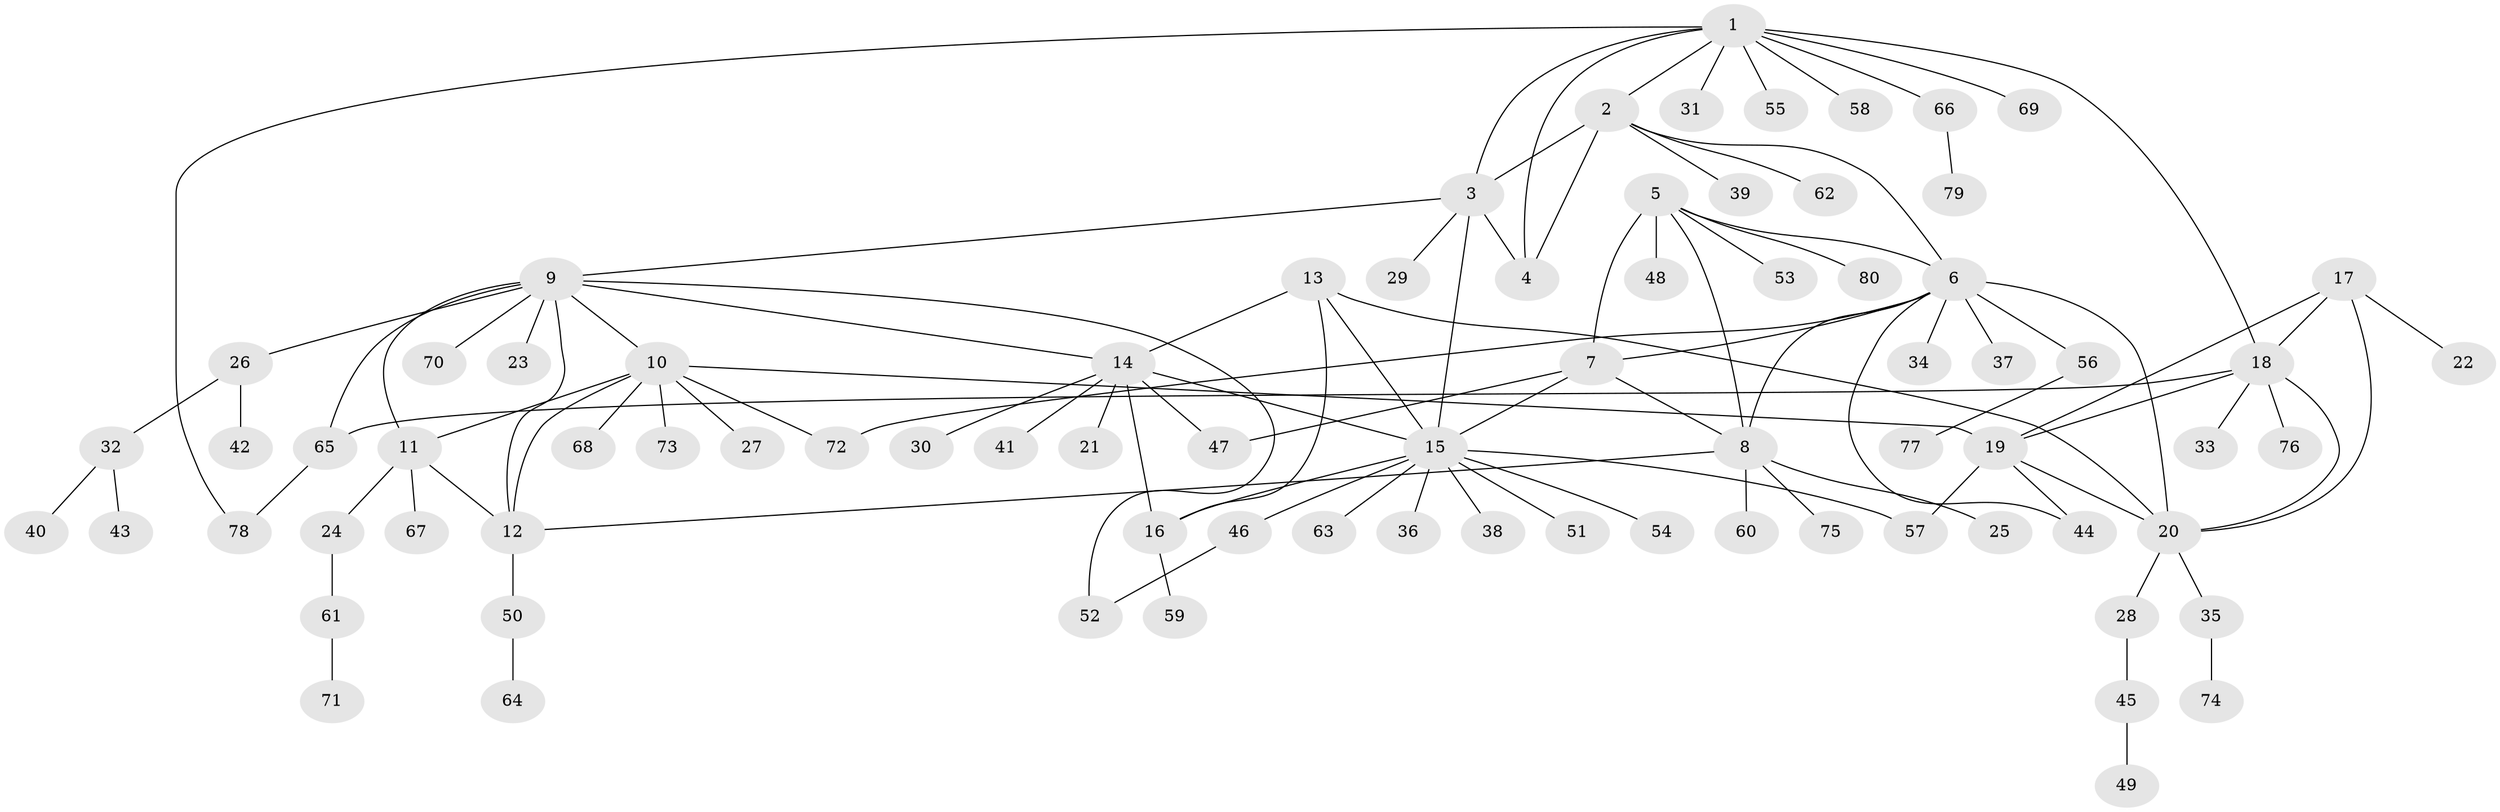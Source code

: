 // Generated by graph-tools (version 1.1) at 2025/26/03/09/25 03:26:34]
// undirected, 80 vertices, 107 edges
graph export_dot {
graph [start="1"]
  node [color=gray90,style=filled];
  1;
  2;
  3;
  4;
  5;
  6;
  7;
  8;
  9;
  10;
  11;
  12;
  13;
  14;
  15;
  16;
  17;
  18;
  19;
  20;
  21;
  22;
  23;
  24;
  25;
  26;
  27;
  28;
  29;
  30;
  31;
  32;
  33;
  34;
  35;
  36;
  37;
  38;
  39;
  40;
  41;
  42;
  43;
  44;
  45;
  46;
  47;
  48;
  49;
  50;
  51;
  52;
  53;
  54;
  55;
  56;
  57;
  58;
  59;
  60;
  61;
  62;
  63;
  64;
  65;
  66;
  67;
  68;
  69;
  70;
  71;
  72;
  73;
  74;
  75;
  76;
  77;
  78;
  79;
  80;
  1 -- 2;
  1 -- 3;
  1 -- 4;
  1 -- 18;
  1 -- 31;
  1 -- 55;
  1 -- 58;
  1 -- 66;
  1 -- 69;
  1 -- 78;
  2 -- 3;
  2 -- 4;
  2 -- 6;
  2 -- 39;
  2 -- 62;
  3 -- 4;
  3 -- 9;
  3 -- 15;
  3 -- 29;
  5 -- 6;
  5 -- 7;
  5 -- 8;
  5 -- 48;
  5 -- 53;
  5 -- 80;
  6 -- 7;
  6 -- 8;
  6 -- 20;
  6 -- 34;
  6 -- 37;
  6 -- 44;
  6 -- 56;
  6 -- 72;
  7 -- 8;
  7 -- 15;
  7 -- 47;
  8 -- 12;
  8 -- 25;
  8 -- 60;
  8 -- 75;
  9 -- 10;
  9 -- 11;
  9 -- 12;
  9 -- 14;
  9 -- 23;
  9 -- 26;
  9 -- 52;
  9 -- 65;
  9 -- 70;
  10 -- 11;
  10 -- 12;
  10 -- 19;
  10 -- 27;
  10 -- 68;
  10 -- 72;
  10 -- 73;
  11 -- 12;
  11 -- 24;
  11 -- 67;
  12 -- 50;
  13 -- 14;
  13 -- 15;
  13 -- 16;
  13 -- 20;
  14 -- 15;
  14 -- 16;
  14 -- 21;
  14 -- 30;
  14 -- 41;
  14 -- 47;
  15 -- 16;
  15 -- 36;
  15 -- 38;
  15 -- 46;
  15 -- 51;
  15 -- 54;
  15 -- 57;
  15 -- 63;
  16 -- 59;
  17 -- 18;
  17 -- 19;
  17 -- 20;
  17 -- 22;
  18 -- 19;
  18 -- 20;
  18 -- 33;
  18 -- 65;
  18 -- 76;
  19 -- 20;
  19 -- 44;
  19 -- 57;
  20 -- 28;
  20 -- 35;
  24 -- 61;
  26 -- 32;
  26 -- 42;
  28 -- 45;
  32 -- 40;
  32 -- 43;
  35 -- 74;
  45 -- 49;
  46 -- 52;
  50 -- 64;
  56 -- 77;
  61 -- 71;
  65 -- 78;
  66 -- 79;
}
